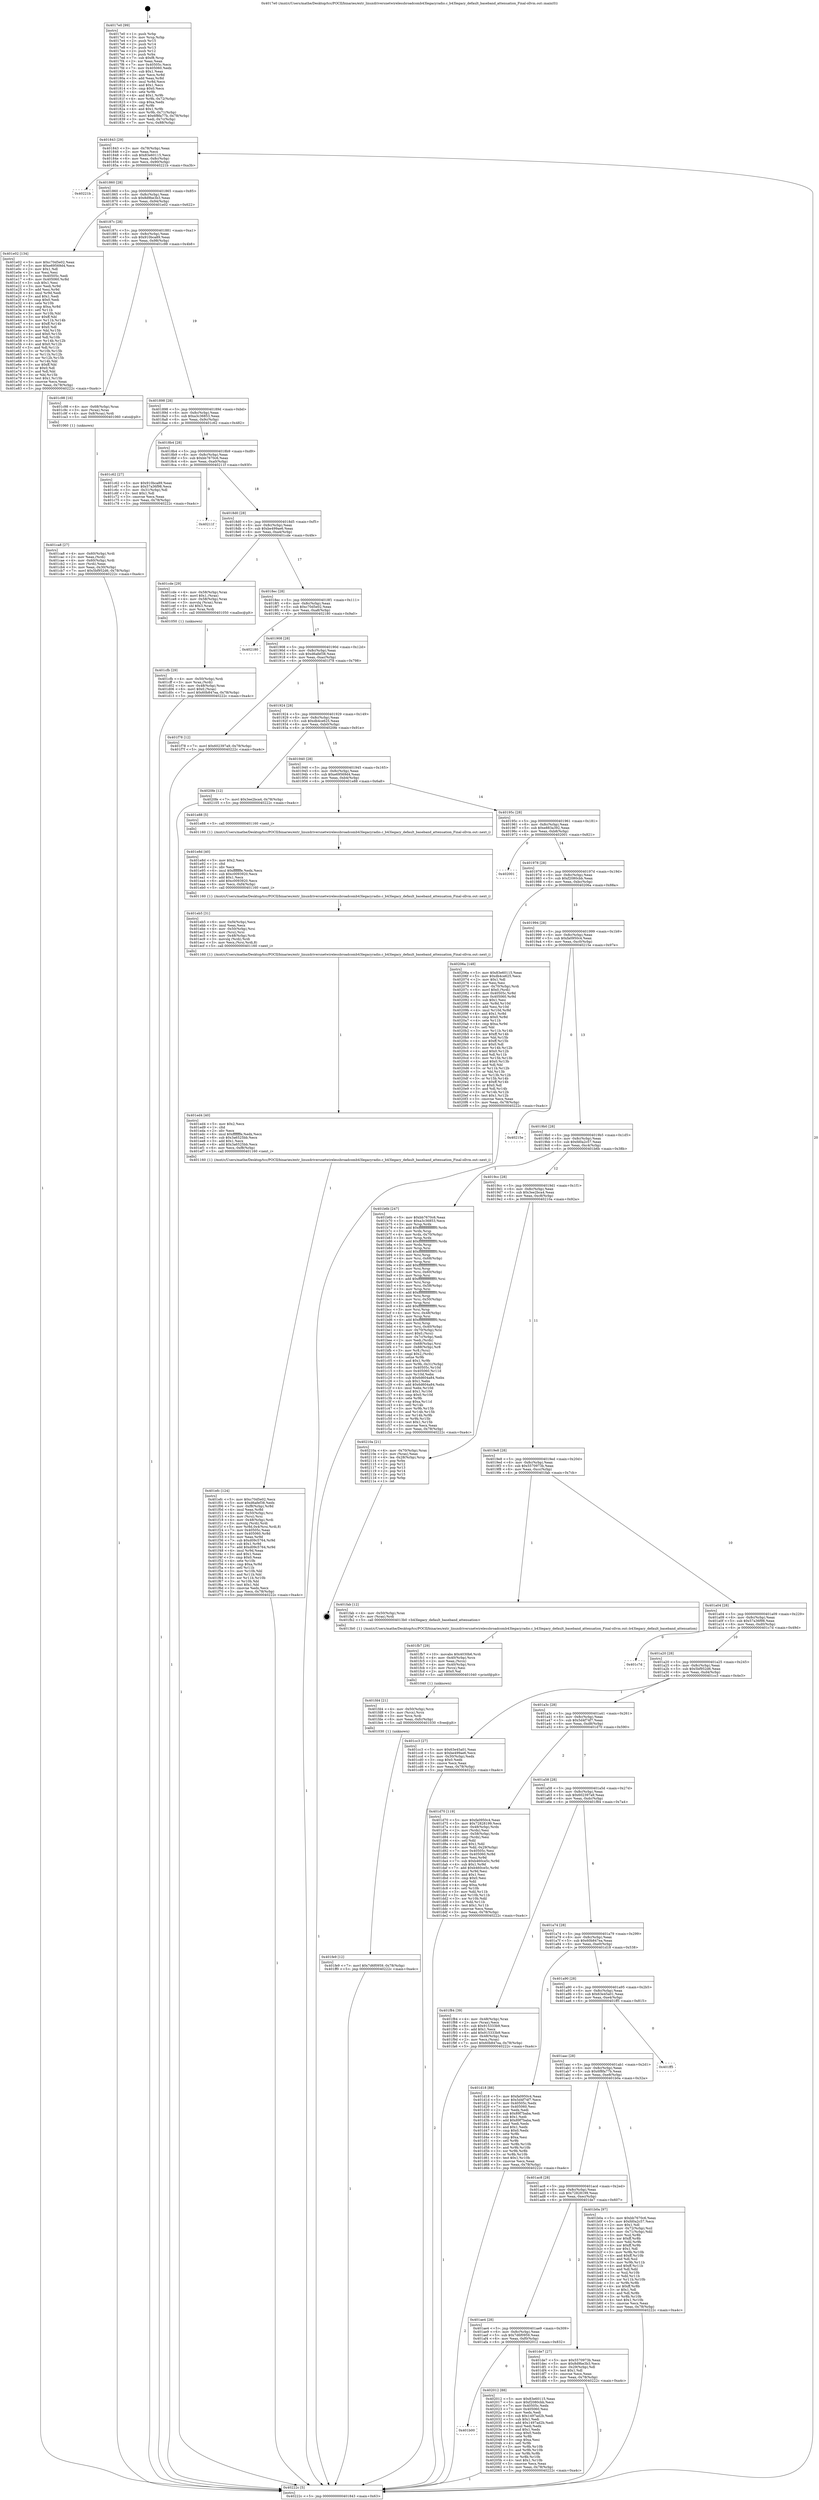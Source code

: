 digraph "0x4017e0" {
  label = "0x4017e0 (/mnt/c/Users/mathe/Desktop/tcc/POCII/binaries/extr_linuxdriversnetwirelessbroadcomb43legacyradio.c_b43legacy_default_baseband_attenuation_Final-ollvm.out::main(0))"
  labelloc = "t"
  node[shape=record]

  Entry [label="",width=0.3,height=0.3,shape=circle,fillcolor=black,style=filled]
  "0x401843" [label="{
     0x401843 [29]\l
     | [instrs]\l
     &nbsp;&nbsp;0x401843 \<+3\>: mov -0x78(%rbp),%eax\l
     &nbsp;&nbsp;0x401846 \<+2\>: mov %eax,%ecx\l
     &nbsp;&nbsp;0x401848 \<+6\>: sub $0x83e60115,%ecx\l
     &nbsp;&nbsp;0x40184e \<+6\>: mov %eax,-0x8c(%rbp)\l
     &nbsp;&nbsp;0x401854 \<+6\>: mov %ecx,-0x90(%rbp)\l
     &nbsp;&nbsp;0x40185a \<+6\>: je 000000000040221b \<main+0xa3b\>\l
  }"]
  "0x40221b" [label="{
     0x40221b\l
  }", style=dashed]
  "0x401860" [label="{
     0x401860 [28]\l
     | [instrs]\l
     &nbsp;&nbsp;0x401860 \<+5\>: jmp 0000000000401865 \<main+0x85\>\l
     &nbsp;&nbsp;0x401865 \<+6\>: mov -0x8c(%rbp),%eax\l
     &nbsp;&nbsp;0x40186b \<+5\>: sub $0x8d9be3b3,%eax\l
     &nbsp;&nbsp;0x401870 \<+6\>: mov %eax,-0x94(%rbp)\l
     &nbsp;&nbsp;0x401876 \<+6\>: je 0000000000401e02 \<main+0x622\>\l
  }"]
  Exit [label="",width=0.3,height=0.3,shape=circle,fillcolor=black,style=filled,peripheries=2]
  "0x401e02" [label="{
     0x401e02 [134]\l
     | [instrs]\l
     &nbsp;&nbsp;0x401e02 \<+5\>: mov $0xc70d5e02,%eax\l
     &nbsp;&nbsp;0x401e07 \<+5\>: mov $0xe69569d4,%ecx\l
     &nbsp;&nbsp;0x401e0c \<+2\>: mov $0x1,%dl\l
     &nbsp;&nbsp;0x401e0e \<+2\>: xor %esi,%esi\l
     &nbsp;&nbsp;0x401e10 \<+7\>: mov 0x40505c,%edi\l
     &nbsp;&nbsp;0x401e17 \<+8\>: mov 0x405060,%r8d\l
     &nbsp;&nbsp;0x401e1f \<+3\>: sub $0x1,%esi\l
     &nbsp;&nbsp;0x401e22 \<+3\>: mov %edi,%r9d\l
     &nbsp;&nbsp;0x401e25 \<+3\>: add %esi,%r9d\l
     &nbsp;&nbsp;0x401e28 \<+4\>: imul %r9d,%edi\l
     &nbsp;&nbsp;0x401e2c \<+3\>: and $0x1,%edi\l
     &nbsp;&nbsp;0x401e2f \<+3\>: cmp $0x0,%edi\l
     &nbsp;&nbsp;0x401e32 \<+4\>: sete %r10b\l
     &nbsp;&nbsp;0x401e36 \<+4\>: cmp $0xa,%r8d\l
     &nbsp;&nbsp;0x401e3a \<+4\>: setl %r11b\l
     &nbsp;&nbsp;0x401e3e \<+3\>: mov %r10b,%bl\l
     &nbsp;&nbsp;0x401e41 \<+3\>: xor $0xff,%bl\l
     &nbsp;&nbsp;0x401e44 \<+3\>: mov %r11b,%r14b\l
     &nbsp;&nbsp;0x401e47 \<+4\>: xor $0xff,%r14b\l
     &nbsp;&nbsp;0x401e4b \<+3\>: xor $0x0,%dl\l
     &nbsp;&nbsp;0x401e4e \<+3\>: mov %bl,%r15b\l
     &nbsp;&nbsp;0x401e51 \<+4\>: and $0x0,%r15b\l
     &nbsp;&nbsp;0x401e55 \<+3\>: and %dl,%r10b\l
     &nbsp;&nbsp;0x401e58 \<+3\>: mov %r14b,%r12b\l
     &nbsp;&nbsp;0x401e5b \<+4\>: and $0x0,%r12b\l
     &nbsp;&nbsp;0x401e5f \<+3\>: and %dl,%r11b\l
     &nbsp;&nbsp;0x401e62 \<+3\>: or %r10b,%r15b\l
     &nbsp;&nbsp;0x401e65 \<+3\>: or %r11b,%r12b\l
     &nbsp;&nbsp;0x401e68 \<+3\>: xor %r12b,%r15b\l
     &nbsp;&nbsp;0x401e6b \<+3\>: or %r14b,%bl\l
     &nbsp;&nbsp;0x401e6e \<+3\>: xor $0xff,%bl\l
     &nbsp;&nbsp;0x401e71 \<+3\>: or $0x0,%dl\l
     &nbsp;&nbsp;0x401e74 \<+2\>: and %dl,%bl\l
     &nbsp;&nbsp;0x401e76 \<+3\>: or %bl,%r15b\l
     &nbsp;&nbsp;0x401e79 \<+4\>: test $0x1,%r15b\l
     &nbsp;&nbsp;0x401e7d \<+3\>: cmovne %ecx,%eax\l
     &nbsp;&nbsp;0x401e80 \<+3\>: mov %eax,-0x78(%rbp)\l
     &nbsp;&nbsp;0x401e83 \<+5\>: jmp 000000000040222c \<main+0xa4c\>\l
  }"]
  "0x40187c" [label="{
     0x40187c [28]\l
     | [instrs]\l
     &nbsp;&nbsp;0x40187c \<+5\>: jmp 0000000000401881 \<main+0xa1\>\l
     &nbsp;&nbsp;0x401881 \<+6\>: mov -0x8c(%rbp),%eax\l
     &nbsp;&nbsp;0x401887 \<+5\>: sub $0x910bca89,%eax\l
     &nbsp;&nbsp;0x40188c \<+6\>: mov %eax,-0x98(%rbp)\l
     &nbsp;&nbsp;0x401892 \<+6\>: je 0000000000401c98 \<main+0x4b8\>\l
  }"]
  "0x401b00" [label="{
     0x401b00\l
  }", style=dashed]
  "0x401c98" [label="{
     0x401c98 [16]\l
     | [instrs]\l
     &nbsp;&nbsp;0x401c98 \<+4\>: mov -0x68(%rbp),%rax\l
     &nbsp;&nbsp;0x401c9c \<+3\>: mov (%rax),%rax\l
     &nbsp;&nbsp;0x401c9f \<+4\>: mov 0x8(%rax),%rdi\l
     &nbsp;&nbsp;0x401ca3 \<+5\>: call 0000000000401060 \<atoi@plt\>\l
     | [calls]\l
     &nbsp;&nbsp;0x401060 \{1\} (unknown)\l
  }"]
  "0x401898" [label="{
     0x401898 [28]\l
     | [instrs]\l
     &nbsp;&nbsp;0x401898 \<+5\>: jmp 000000000040189d \<main+0xbd\>\l
     &nbsp;&nbsp;0x40189d \<+6\>: mov -0x8c(%rbp),%eax\l
     &nbsp;&nbsp;0x4018a3 \<+5\>: sub $0xa3c36853,%eax\l
     &nbsp;&nbsp;0x4018a8 \<+6\>: mov %eax,-0x9c(%rbp)\l
     &nbsp;&nbsp;0x4018ae \<+6\>: je 0000000000401c62 \<main+0x482\>\l
  }"]
  "0x402012" [label="{
     0x402012 [88]\l
     | [instrs]\l
     &nbsp;&nbsp;0x402012 \<+5\>: mov $0x83e60115,%eax\l
     &nbsp;&nbsp;0x402017 \<+5\>: mov $0xf2080cbb,%ecx\l
     &nbsp;&nbsp;0x40201c \<+7\>: mov 0x40505c,%edx\l
     &nbsp;&nbsp;0x402023 \<+7\>: mov 0x405060,%esi\l
     &nbsp;&nbsp;0x40202a \<+2\>: mov %edx,%edi\l
     &nbsp;&nbsp;0x40202c \<+6\>: sub $0x1497ad2b,%edi\l
     &nbsp;&nbsp;0x402032 \<+3\>: sub $0x1,%edi\l
     &nbsp;&nbsp;0x402035 \<+6\>: add $0x1497ad2b,%edi\l
     &nbsp;&nbsp;0x40203b \<+3\>: imul %edi,%edx\l
     &nbsp;&nbsp;0x40203e \<+3\>: and $0x1,%edx\l
     &nbsp;&nbsp;0x402041 \<+3\>: cmp $0x0,%edx\l
     &nbsp;&nbsp;0x402044 \<+4\>: sete %r8b\l
     &nbsp;&nbsp;0x402048 \<+3\>: cmp $0xa,%esi\l
     &nbsp;&nbsp;0x40204b \<+4\>: setl %r9b\l
     &nbsp;&nbsp;0x40204f \<+3\>: mov %r8b,%r10b\l
     &nbsp;&nbsp;0x402052 \<+3\>: and %r9b,%r10b\l
     &nbsp;&nbsp;0x402055 \<+3\>: xor %r9b,%r8b\l
     &nbsp;&nbsp;0x402058 \<+3\>: or %r8b,%r10b\l
     &nbsp;&nbsp;0x40205b \<+4\>: test $0x1,%r10b\l
     &nbsp;&nbsp;0x40205f \<+3\>: cmovne %ecx,%eax\l
     &nbsp;&nbsp;0x402062 \<+3\>: mov %eax,-0x78(%rbp)\l
     &nbsp;&nbsp;0x402065 \<+5\>: jmp 000000000040222c \<main+0xa4c\>\l
  }"]
  "0x401c62" [label="{
     0x401c62 [27]\l
     | [instrs]\l
     &nbsp;&nbsp;0x401c62 \<+5\>: mov $0x910bca89,%eax\l
     &nbsp;&nbsp;0x401c67 \<+5\>: mov $0x57a36f98,%ecx\l
     &nbsp;&nbsp;0x401c6c \<+3\>: mov -0x31(%rbp),%dl\l
     &nbsp;&nbsp;0x401c6f \<+3\>: test $0x1,%dl\l
     &nbsp;&nbsp;0x401c72 \<+3\>: cmovne %ecx,%eax\l
     &nbsp;&nbsp;0x401c75 \<+3\>: mov %eax,-0x78(%rbp)\l
     &nbsp;&nbsp;0x401c78 \<+5\>: jmp 000000000040222c \<main+0xa4c\>\l
  }"]
  "0x4018b4" [label="{
     0x4018b4 [28]\l
     | [instrs]\l
     &nbsp;&nbsp;0x4018b4 \<+5\>: jmp 00000000004018b9 \<main+0xd9\>\l
     &nbsp;&nbsp;0x4018b9 \<+6\>: mov -0x8c(%rbp),%eax\l
     &nbsp;&nbsp;0x4018bf \<+5\>: sub $0xbb7670c6,%eax\l
     &nbsp;&nbsp;0x4018c4 \<+6\>: mov %eax,-0xa0(%rbp)\l
     &nbsp;&nbsp;0x4018ca \<+6\>: je 000000000040211f \<main+0x93f\>\l
  }"]
  "0x401fe9" [label="{
     0x401fe9 [12]\l
     | [instrs]\l
     &nbsp;&nbsp;0x401fe9 \<+7\>: movl $0x7d6f0959,-0x78(%rbp)\l
     &nbsp;&nbsp;0x401ff0 \<+5\>: jmp 000000000040222c \<main+0xa4c\>\l
  }"]
  "0x40211f" [label="{
     0x40211f\l
  }", style=dashed]
  "0x4018d0" [label="{
     0x4018d0 [28]\l
     | [instrs]\l
     &nbsp;&nbsp;0x4018d0 \<+5\>: jmp 00000000004018d5 \<main+0xf5\>\l
     &nbsp;&nbsp;0x4018d5 \<+6\>: mov -0x8c(%rbp),%eax\l
     &nbsp;&nbsp;0x4018db \<+5\>: sub $0xbe499ae6,%eax\l
     &nbsp;&nbsp;0x4018e0 \<+6\>: mov %eax,-0xa4(%rbp)\l
     &nbsp;&nbsp;0x4018e6 \<+6\>: je 0000000000401cde \<main+0x4fe\>\l
  }"]
  "0x401fd4" [label="{
     0x401fd4 [21]\l
     | [instrs]\l
     &nbsp;&nbsp;0x401fd4 \<+4\>: mov -0x50(%rbp),%rcx\l
     &nbsp;&nbsp;0x401fd8 \<+3\>: mov (%rcx),%rcx\l
     &nbsp;&nbsp;0x401fdb \<+3\>: mov %rcx,%rdi\l
     &nbsp;&nbsp;0x401fde \<+6\>: mov %eax,-0xfc(%rbp)\l
     &nbsp;&nbsp;0x401fe4 \<+5\>: call 0000000000401030 \<free@plt\>\l
     | [calls]\l
     &nbsp;&nbsp;0x401030 \{1\} (unknown)\l
  }"]
  "0x401cde" [label="{
     0x401cde [29]\l
     | [instrs]\l
     &nbsp;&nbsp;0x401cde \<+4\>: mov -0x58(%rbp),%rax\l
     &nbsp;&nbsp;0x401ce2 \<+6\>: movl $0x1,(%rax)\l
     &nbsp;&nbsp;0x401ce8 \<+4\>: mov -0x58(%rbp),%rax\l
     &nbsp;&nbsp;0x401cec \<+3\>: movslq (%rax),%rax\l
     &nbsp;&nbsp;0x401cef \<+4\>: shl $0x3,%rax\l
     &nbsp;&nbsp;0x401cf3 \<+3\>: mov %rax,%rdi\l
     &nbsp;&nbsp;0x401cf6 \<+5\>: call 0000000000401050 \<malloc@plt\>\l
     | [calls]\l
     &nbsp;&nbsp;0x401050 \{1\} (unknown)\l
  }"]
  "0x4018ec" [label="{
     0x4018ec [28]\l
     | [instrs]\l
     &nbsp;&nbsp;0x4018ec \<+5\>: jmp 00000000004018f1 \<main+0x111\>\l
     &nbsp;&nbsp;0x4018f1 \<+6\>: mov -0x8c(%rbp),%eax\l
     &nbsp;&nbsp;0x4018f7 \<+5\>: sub $0xc70d5e02,%eax\l
     &nbsp;&nbsp;0x4018fc \<+6\>: mov %eax,-0xa8(%rbp)\l
     &nbsp;&nbsp;0x401902 \<+6\>: je 0000000000402180 \<main+0x9a0\>\l
  }"]
  "0x401fb7" [label="{
     0x401fb7 [29]\l
     | [instrs]\l
     &nbsp;&nbsp;0x401fb7 \<+10\>: movabs $0x4030b6,%rdi\l
     &nbsp;&nbsp;0x401fc1 \<+4\>: mov -0x40(%rbp),%rcx\l
     &nbsp;&nbsp;0x401fc5 \<+2\>: mov %eax,(%rcx)\l
     &nbsp;&nbsp;0x401fc7 \<+4\>: mov -0x40(%rbp),%rcx\l
     &nbsp;&nbsp;0x401fcb \<+2\>: mov (%rcx),%esi\l
     &nbsp;&nbsp;0x401fcd \<+2\>: mov $0x0,%al\l
     &nbsp;&nbsp;0x401fcf \<+5\>: call 0000000000401040 \<printf@plt\>\l
     | [calls]\l
     &nbsp;&nbsp;0x401040 \{1\} (unknown)\l
  }"]
  "0x402180" [label="{
     0x402180\l
  }", style=dashed]
  "0x401908" [label="{
     0x401908 [28]\l
     | [instrs]\l
     &nbsp;&nbsp;0x401908 \<+5\>: jmp 000000000040190d \<main+0x12d\>\l
     &nbsp;&nbsp;0x40190d \<+6\>: mov -0x8c(%rbp),%eax\l
     &nbsp;&nbsp;0x401913 \<+5\>: sub $0xd6afef38,%eax\l
     &nbsp;&nbsp;0x401918 \<+6\>: mov %eax,-0xac(%rbp)\l
     &nbsp;&nbsp;0x40191e \<+6\>: je 0000000000401f78 \<main+0x798\>\l
  }"]
  "0x401efc" [label="{
     0x401efc [124]\l
     | [instrs]\l
     &nbsp;&nbsp;0x401efc \<+5\>: mov $0xc70d5e02,%ecx\l
     &nbsp;&nbsp;0x401f01 \<+5\>: mov $0xd6afef38,%edx\l
     &nbsp;&nbsp;0x401f06 \<+7\>: mov -0xf8(%rbp),%r8d\l
     &nbsp;&nbsp;0x401f0d \<+4\>: imul %eax,%r8d\l
     &nbsp;&nbsp;0x401f11 \<+4\>: mov -0x50(%rbp),%rsi\l
     &nbsp;&nbsp;0x401f15 \<+3\>: mov (%rsi),%rsi\l
     &nbsp;&nbsp;0x401f18 \<+4\>: mov -0x48(%rbp),%rdi\l
     &nbsp;&nbsp;0x401f1c \<+3\>: movslq (%rdi),%rdi\l
     &nbsp;&nbsp;0x401f1f \<+5\>: mov %r8d,0x4(%rsi,%rdi,8)\l
     &nbsp;&nbsp;0x401f24 \<+7\>: mov 0x40505c,%eax\l
     &nbsp;&nbsp;0x401f2b \<+8\>: mov 0x405060,%r8d\l
     &nbsp;&nbsp;0x401f33 \<+3\>: mov %eax,%r9d\l
     &nbsp;&nbsp;0x401f36 \<+7\>: sub $0xd09c5764,%r9d\l
     &nbsp;&nbsp;0x401f3d \<+4\>: sub $0x1,%r9d\l
     &nbsp;&nbsp;0x401f41 \<+7\>: add $0xd09c5764,%r9d\l
     &nbsp;&nbsp;0x401f48 \<+4\>: imul %r9d,%eax\l
     &nbsp;&nbsp;0x401f4c \<+3\>: and $0x1,%eax\l
     &nbsp;&nbsp;0x401f4f \<+3\>: cmp $0x0,%eax\l
     &nbsp;&nbsp;0x401f52 \<+4\>: sete %r10b\l
     &nbsp;&nbsp;0x401f56 \<+4\>: cmp $0xa,%r8d\l
     &nbsp;&nbsp;0x401f5a \<+4\>: setl %r11b\l
     &nbsp;&nbsp;0x401f5e \<+3\>: mov %r10b,%bl\l
     &nbsp;&nbsp;0x401f61 \<+3\>: and %r11b,%bl\l
     &nbsp;&nbsp;0x401f64 \<+3\>: xor %r11b,%r10b\l
     &nbsp;&nbsp;0x401f67 \<+3\>: or %r10b,%bl\l
     &nbsp;&nbsp;0x401f6a \<+3\>: test $0x1,%bl\l
     &nbsp;&nbsp;0x401f6d \<+3\>: cmovne %edx,%ecx\l
     &nbsp;&nbsp;0x401f70 \<+3\>: mov %ecx,-0x78(%rbp)\l
     &nbsp;&nbsp;0x401f73 \<+5\>: jmp 000000000040222c \<main+0xa4c\>\l
  }"]
  "0x401f78" [label="{
     0x401f78 [12]\l
     | [instrs]\l
     &nbsp;&nbsp;0x401f78 \<+7\>: movl $0x602397a9,-0x78(%rbp)\l
     &nbsp;&nbsp;0x401f7f \<+5\>: jmp 000000000040222c \<main+0xa4c\>\l
  }"]
  "0x401924" [label="{
     0x401924 [28]\l
     | [instrs]\l
     &nbsp;&nbsp;0x401924 \<+5\>: jmp 0000000000401929 \<main+0x149\>\l
     &nbsp;&nbsp;0x401929 \<+6\>: mov -0x8c(%rbp),%eax\l
     &nbsp;&nbsp;0x40192f \<+5\>: sub $0xdb4ce625,%eax\l
     &nbsp;&nbsp;0x401934 \<+6\>: mov %eax,-0xb0(%rbp)\l
     &nbsp;&nbsp;0x40193a \<+6\>: je 00000000004020fe \<main+0x91e\>\l
  }"]
  "0x401ed4" [label="{
     0x401ed4 [40]\l
     | [instrs]\l
     &nbsp;&nbsp;0x401ed4 \<+5\>: mov $0x2,%ecx\l
     &nbsp;&nbsp;0x401ed9 \<+1\>: cltd\l
     &nbsp;&nbsp;0x401eda \<+2\>: idiv %ecx\l
     &nbsp;&nbsp;0x401edc \<+6\>: imul $0xfffffffe,%edx,%ecx\l
     &nbsp;&nbsp;0x401ee2 \<+6\>: sub $0x3a6525bb,%ecx\l
     &nbsp;&nbsp;0x401ee8 \<+3\>: add $0x1,%ecx\l
     &nbsp;&nbsp;0x401eeb \<+6\>: add $0x3a6525bb,%ecx\l
     &nbsp;&nbsp;0x401ef1 \<+6\>: mov %ecx,-0xf8(%rbp)\l
     &nbsp;&nbsp;0x401ef7 \<+5\>: call 0000000000401160 \<next_i\>\l
     | [calls]\l
     &nbsp;&nbsp;0x401160 \{1\} (/mnt/c/Users/mathe/Desktop/tcc/POCII/binaries/extr_linuxdriversnetwirelessbroadcomb43legacyradio.c_b43legacy_default_baseband_attenuation_Final-ollvm.out::next_i)\l
  }"]
  "0x4020fe" [label="{
     0x4020fe [12]\l
     | [instrs]\l
     &nbsp;&nbsp;0x4020fe \<+7\>: movl $0x3ee2bca4,-0x78(%rbp)\l
     &nbsp;&nbsp;0x402105 \<+5\>: jmp 000000000040222c \<main+0xa4c\>\l
  }"]
  "0x401940" [label="{
     0x401940 [28]\l
     | [instrs]\l
     &nbsp;&nbsp;0x401940 \<+5\>: jmp 0000000000401945 \<main+0x165\>\l
     &nbsp;&nbsp;0x401945 \<+6\>: mov -0x8c(%rbp),%eax\l
     &nbsp;&nbsp;0x40194b \<+5\>: sub $0xe69569d4,%eax\l
     &nbsp;&nbsp;0x401950 \<+6\>: mov %eax,-0xb4(%rbp)\l
     &nbsp;&nbsp;0x401956 \<+6\>: je 0000000000401e88 \<main+0x6a8\>\l
  }"]
  "0x401eb5" [label="{
     0x401eb5 [31]\l
     | [instrs]\l
     &nbsp;&nbsp;0x401eb5 \<+6\>: mov -0xf4(%rbp),%ecx\l
     &nbsp;&nbsp;0x401ebb \<+3\>: imul %eax,%ecx\l
     &nbsp;&nbsp;0x401ebe \<+4\>: mov -0x50(%rbp),%rsi\l
     &nbsp;&nbsp;0x401ec2 \<+3\>: mov (%rsi),%rsi\l
     &nbsp;&nbsp;0x401ec5 \<+4\>: mov -0x48(%rbp),%rdi\l
     &nbsp;&nbsp;0x401ec9 \<+3\>: movslq (%rdi),%rdi\l
     &nbsp;&nbsp;0x401ecc \<+3\>: mov %ecx,(%rsi,%rdi,8)\l
     &nbsp;&nbsp;0x401ecf \<+5\>: call 0000000000401160 \<next_i\>\l
     | [calls]\l
     &nbsp;&nbsp;0x401160 \{1\} (/mnt/c/Users/mathe/Desktop/tcc/POCII/binaries/extr_linuxdriversnetwirelessbroadcomb43legacyradio.c_b43legacy_default_baseband_attenuation_Final-ollvm.out::next_i)\l
  }"]
  "0x401e88" [label="{
     0x401e88 [5]\l
     | [instrs]\l
     &nbsp;&nbsp;0x401e88 \<+5\>: call 0000000000401160 \<next_i\>\l
     | [calls]\l
     &nbsp;&nbsp;0x401160 \{1\} (/mnt/c/Users/mathe/Desktop/tcc/POCII/binaries/extr_linuxdriversnetwirelessbroadcomb43legacyradio.c_b43legacy_default_baseband_attenuation_Final-ollvm.out::next_i)\l
  }"]
  "0x40195c" [label="{
     0x40195c [28]\l
     | [instrs]\l
     &nbsp;&nbsp;0x40195c \<+5\>: jmp 0000000000401961 \<main+0x181\>\l
     &nbsp;&nbsp;0x401961 \<+6\>: mov -0x8c(%rbp),%eax\l
     &nbsp;&nbsp;0x401967 \<+5\>: sub $0xe883a392,%eax\l
     &nbsp;&nbsp;0x40196c \<+6\>: mov %eax,-0xb8(%rbp)\l
     &nbsp;&nbsp;0x401972 \<+6\>: je 0000000000402001 \<main+0x821\>\l
  }"]
  "0x401e8d" [label="{
     0x401e8d [40]\l
     | [instrs]\l
     &nbsp;&nbsp;0x401e8d \<+5\>: mov $0x2,%ecx\l
     &nbsp;&nbsp;0x401e92 \<+1\>: cltd\l
     &nbsp;&nbsp;0x401e93 \<+2\>: idiv %ecx\l
     &nbsp;&nbsp;0x401e95 \<+6\>: imul $0xfffffffe,%edx,%ecx\l
     &nbsp;&nbsp;0x401e9b \<+6\>: sub $0xc0093920,%ecx\l
     &nbsp;&nbsp;0x401ea1 \<+3\>: add $0x1,%ecx\l
     &nbsp;&nbsp;0x401ea4 \<+6\>: add $0xc0093920,%ecx\l
     &nbsp;&nbsp;0x401eaa \<+6\>: mov %ecx,-0xf4(%rbp)\l
     &nbsp;&nbsp;0x401eb0 \<+5\>: call 0000000000401160 \<next_i\>\l
     | [calls]\l
     &nbsp;&nbsp;0x401160 \{1\} (/mnt/c/Users/mathe/Desktop/tcc/POCII/binaries/extr_linuxdriversnetwirelessbroadcomb43legacyradio.c_b43legacy_default_baseband_attenuation_Final-ollvm.out::next_i)\l
  }"]
  "0x402001" [label="{
     0x402001\l
  }", style=dashed]
  "0x401978" [label="{
     0x401978 [28]\l
     | [instrs]\l
     &nbsp;&nbsp;0x401978 \<+5\>: jmp 000000000040197d \<main+0x19d\>\l
     &nbsp;&nbsp;0x40197d \<+6\>: mov -0x8c(%rbp),%eax\l
     &nbsp;&nbsp;0x401983 \<+5\>: sub $0xf2080cbb,%eax\l
     &nbsp;&nbsp;0x401988 \<+6\>: mov %eax,-0xbc(%rbp)\l
     &nbsp;&nbsp;0x40198e \<+6\>: je 000000000040206a \<main+0x88a\>\l
  }"]
  "0x401ae4" [label="{
     0x401ae4 [28]\l
     | [instrs]\l
     &nbsp;&nbsp;0x401ae4 \<+5\>: jmp 0000000000401ae9 \<main+0x309\>\l
     &nbsp;&nbsp;0x401ae9 \<+6\>: mov -0x8c(%rbp),%eax\l
     &nbsp;&nbsp;0x401aef \<+5\>: sub $0x7d6f0959,%eax\l
     &nbsp;&nbsp;0x401af4 \<+6\>: mov %eax,-0xf0(%rbp)\l
     &nbsp;&nbsp;0x401afa \<+6\>: je 0000000000402012 \<main+0x832\>\l
  }"]
  "0x40206a" [label="{
     0x40206a [148]\l
     | [instrs]\l
     &nbsp;&nbsp;0x40206a \<+5\>: mov $0x83e60115,%eax\l
     &nbsp;&nbsp;0x40206f \<+5\>: mov $0xdb4ce625,%ecx\l
     &nbsp;&nbsp;0x402074 \<+2\>: mov $0x1,%dl\l
     &nbsp;&nbsp;0x402076 \<+2\>: xor %esi,%esi\l
     &nbsp;&nbsp;0x402078 \<+4\>: mov -0x70(%rbp),%rdi\l
     &nbsp;&nbsp;0x40207c \<+6\>: movl $0x0,(%rdi)\l
     &nbsp;&nbsp;0x402082 \<+8\>: mov 0x40505c,%r8d\l
     &nbsp;&nbsp;0x40208a \<+8\>: mov 0x405060,%r9d\l
     &nbsp;&nbsp;0x402092 \<+3\>: sub $0x1,%esi\l
     &nbsp;&nbsp;0x402095 \<+3\>: mov %r8d,%r10d\l
     &nbsp;&nbsp;0x402098 \<+3\>: add %esi,%r10d\l
     &nbsp;&nbsp;0x40209b \<+4\>: imul %r10d,%r8d\l
     &nbsp;&nbsp;0x40209f \<+4\>: and $0x1,%r8d\l
     &nbsp;&nbsp;0x4020a3 \<+4\>: cmp $0x0,%r8d\l
     &nbsp;&nbsp;0x4020a7 \<+4\>: sete %r11b\l
     &nbsp;&nbsp;0x4020ab \<+4\>: cmp $0xa,%r9d\l
     &nbsp;&nbsp;0x4020af \<+3\>: setl %bl\l
     &nbsp;&nbsp;0x4020b2 \<+3\>: mov %r11b,%r14b\l
     &nbsp;&nbsp;0x4020b5 \<+4\>: xor $0xff,%r14b\l
     &nbsp;&nbsp;0x4020b9 \<+3\>: mov %bl,%r15b\l
     &nbsp;&nbsp;0x4020bc \<+4\>: xor $0xff,%r15b\l
     &nbsp;&nbsp;0x4020c0 \<+3\>: xor $0x0,%dl\l
     &nbsp;&nbsp;0x4020c3 \<+3\>: mov %r14b,%r12b\l
     &nbsp;&nbsp;0x4020c6 \<+4\>: and $0x0,%r12b\l
     &nbsp;&nbsp;0x4020ca \<+3\>: and %dl,%r11b\l
     &nbsp;&nbsp;0x4020cd \<+3\>: mov %r15b,%r13b\l
     &nbsp;&nbsp;0x4020d0 \<+4\>: and $0x0,%r13b\l
     &nbsp;&nbsp;0x4020d4 \<+2\>: and %dl,%bl\l
     &nbsp;&nbsp;0x4020d6 \<+3\>: or %r11b,%r12b\l
     &nbsp;&nbsp;0x4020d9 \<+3\>: or %bl,%r13b\l
     &nbsp;&nbsp;0x4020dc \<+3\>: xor %r13b,%r12b\l
     &nbsp;&nbsp;0x4020df \<+3\>: or %r15b,%r14b\l
     &nbsp;&nbsp;0x4020e2 \<+4\>: xor $0xff,%r14b\l
     &nbsp;&nbsp;0x4020e6 \<+3\>: or $0x0,%dl\l
     &nbsp;&nbsp;0x4020e9 \<+3\>: and %dl,%r14b\l
     &nbsp;&nbsp;0x4020ec \<+3\>: or %r14b,%r12b\l
     &nbsp;&nbsp;0x4020ef \<+4\>: test $0x1,%r12b\l
     &nbsp;&nbsp;0x4020f3 \<+3\>: cmovne %ecx,%eax\l
     &nbsp;&nbsp;0x4020f6 \<+3\>: mov %eax,-0x78(%rbp)\l
     &nbsp;&nbsp;0x4020f9 \<+5\>: jmp 000000000040222c \<main+0xa4c\>\l
  }"]
  "0x401994" [label="{
     0x401994 [28]\l
     | [instrs]\l
     &nbsp;&nbsp;0x401994 \<+5\>: jmp 0000000000401999 \<main+0x1b9\>\l
     &nbsp;&nbsp;0x401999 \<+6\>: mov -0x8c(%rbp),%eax\l
     &nbsp;&nbsp;0x40199f \<+5\>: sub $0xfa0950c4,%eax\l
     &nbsp;&nbsp;0x4019a4 \<+6\>: mov %eax,-0xc0(%rbp)\l
     &nbsp;&nbsp;0x4019aa \<+6\>: je 000000000040215e \<main+0x97e\>\l
  }"]
  "0x401de7" [label="{
     0x401de7 [27]\l
     | [instrs]\l
     &nbsp;&nbsp;0x401de7 \<+5\>: mov $0x5570973b,%eax\l
     &nbsp;&nbsp;0x401dec \<+5\>: mov $0x8d9be3b3,%ecx\l
     &nbsp;&nbsp;0x401df1 \<+3\>: mov -0x29(%rbp),%dl\l
     &nbsp;&nbsp;0x401df4 \<+3\>: test $0x1,%dl\l
     &nbsp;&nbsp;0x401df7 \<+3\>: cmovne %ecx,%eax\l
     &nbsp;&nbsp;0x401dfa \<+3\>: mov %eax,-0x78(%rbp)\l
     &nbsp;&nbsp;0x401dfd \<+5\>: jmp 000000000040222c \<main+0xa4c\>\l
  }"]
  "0x40215e" [label="{
     0x40215e\l
  }", style=dashed]
  "0x4019b0" [label="{
     0x4019b0 [28]\l
     | [instrs]\l
     &nbsp;&nbsp;0x4019b0 \<+5\>: jmp 00000000004019b5 \<main+0x1d5\>\l
     &nbsp;&nbsp;0x4019b5 \<+6\>: mov -0x8c(%rbp),%eax\l
     &nbsp;&nbsp;0x4019bb \<+5\>: sub $0xfd0a2c57,%eax\l
     &nbsp;&nbsp;0x4019c0 \<+6\>: mov %eax,-0xc4(%rbp)\l
     &nbsp;&nbsp;0x4019c6 \<+6\>: je 0000000000401b6b \<main+0x38b\>\l
  }"]
  "0x401cfb" [label="{
     0x401cfb [29]\l
     | [instrs]\l
     &nbsp;&nbsp;0x401cfb \<+4\>: mov -0x50(%rbp),%rdi\l
     &nbsp;&nbsp;0x401cff \<+3\>: mov %rax,(%rdi)\l
     &nbsp;&nbsp;0x401d02 \<+4\>: mov -0x48(%rbp),%rax\l
     &nbsp;&nbsp;0x401d06 \<+6\>: movl $0x0,(%rax)\l
     &nbsp;&nbsp;0x401d0c \<+7\>: movl $0x60b847ea,-0x78(%rbp)\l
     &nbsp;&nbsp;0x401d13 \<+5\>: jmp 000000000040222c \<main+0xa4c\>\l
  }"]
  "0x401b6b" [label="{
     0x401b6b [247]\l
     | [instrs]\l
     &nbsp;&nbsp;0x401b6b \<+5\>: mov $0xbb7670c6,%eax\l
     &nbsp;&nbsp;0x401b70 \<+5\>: mov $0xa3c36853,%ecx\l
     &nbsp;&nbsp;0x401b75 \<+3\>: mov %rsp,%rdx\l
     &nbsp;&nbsp;0x401b78 \<+4\>: add $0xfffffffffffffff0,%rdx\l
     &nbsp;&nbsp;0x401b7c \<+3\>: mov %rdx,%rsp\l
     &nbsp;&nbsp;0x401b7f \<+4\>: mov %rdx,-0x70(%rbp)\l
     &nbsp;&nbsp;0x401b83 \<+3\>: mov %rsp,%rdx\l
     &nbsp;&nbsp;0x401b86 \<+4\>: add $0xfffffffffffffff0,%rdx\l
     &nbsp;&nbsp;0x401b8a \<+3\>: mov %rdx,%rsp\l
     &nbsp;&nbsp;0x401b8d \<+3\>: mov %rsp,%rsi\l
     &nbsp;&nbsp;0x401b90 \<+4\>: add $0xfffffffffffffff0,%rsi\l
     &nbsp;&nbsp;0x401b94 \<+3\>: mov %rsi,%rsp\l
     &nbsp;&nbsp;0x401b97 \<+4\>: mov %rsi,-0x68(%rbp)\l
     &nbsp;&nbsp;0x401b9b \<+3\>: mov %rsp,%rsi\l
     &nbsp;&nbsp;0x401b9e \<+4\>: add $0xfffffffffffffff0,%rsi\l
     &nbsp;&nbsp;0x401ba2 \<+3\>: mov %rsi,%rsp\l
     &nbsp;&nbsp;0x401ba5 \<+4\>: mov %rsi,-0x60(%rbp)\l
     &nbsp;&nbsp;0x401ba9 \<+3\>: mov %rsp,%rsi\l
     &nbsp;&nbsp;0x401bac \<+4\>: add $0xfffffffffffffff0,%rsi\l
     &nbsp;&nbsp;0x401bb0 \<+3\>: mov %rsi,%rsp\l
     &nbsp;&nbsp;0x401bb3 \<+4\>: mov %rsi,-0x58(%rbp)\l
     &nbsp;&nbsp;0x401bb7 \<+3\>: mov %rsp,%rsi\l
     &nbsp;&nbsp;0x401bba \<+4\>: add $0xfffffffffffffff0,%rsi\l
     &nbsp;&nbsp;0x401bbe \<+3\>: mov %rsi,%rsp\l
     &nbsp;&nbsp;0x401bc1 \<+4\>: mov %rsi,-0x50(%rbp)\l
     &nbsp;&nbsp;0x401bc5 \<+3\>: mov %rsp,%rsi\l
     &nbsp;&nbsp;0x401bc8 \<+4\>: add $0xfffffffffffffff0,%rsi\l
     &nbsp;&nbsp;0x401bcc \<+3\>: mov %rsi,%rsp\l
     &nbsp;&nbsp;0x401bcf \<+4\>: mov %rsi,-0x48(%rbp)\l
     &nbsp;&nbsp;0x401bd3 \<+3\>: mov %rsp,%rsi\l
     &nbsp;&nbsp;0x401bd6 \<+4\>: add $0xfffffffffffffff0,%rsi\l
     &nbsp;&nbsp;0x401bda \<+3\>: mov %rsi,%rsp\l
     &nbsp;&nbsp;0x401bdd \<+4\>: mov %rsi,-0x40(%rbp)\l
     &nbsp;&nbsp;0x401be1 \<+4\>: mov -0x70(%rbp),%rsi\l
     &nbsp;&nbsp;0x401be5 \<+6\>: movl $0x0,(%rsi)\l
     &nbsp;&nbsp;0x401beb \<+3\>: mov -0x7c(%rbp),%edi\l
     &nbsp;&nbsp;0x401bee \<+2\>: mov %edi,(%rdx)\l
     &nbsp;&nbsp;0x401bf0 \<+4\>: mov -0x68(%rbp),%rsi\l
     &nbsp;&nbsp;0x401bf4 \<+7\>: mov -0x88(%rbp),%r8\l
     &nbsp;&nbsp;0x401bfb \<+3\>: mov %r8,(%rsi)\l
     &nbsp;&nbsp;0x401bfe \<+3\>: cmpl $0x2,(%rdx)\l
     &nbsp;&nbsp;0x401c01 \<+4\>: setne %r9b\l
     &nbsp;&nbsp;0x401c05 \<+4\>: and $0x1,%r9b\l
     &nbsp;&nbsp;0x401c09 \<+4\>: mov %r9b,-0x31(%rbp)\l
     &nbsp;&nbsp;0x401c0d \<+8\>: mov 0x40505c,%r10d\l
     &nbsp;&nbsp;0x401c15 \<+8\>: mov 0x405060,%r11d\l
     &nbsp;&nbsp;0x401c1d \<+3\>: mov %r10d,%ebx\l
     &nbsp;&nbsp;0x401c20 \<+6\>: sub $0x6d604a84,%ebx\l
     &nbsp;&nbsp;0x401c26 \<+3\>: sub $0x1,%ebx\l
     &nbsp;&nbsp;0x401c29 \<+6\>: add $0x6d604a84,%ebx\l
     &nbsp;&nbsp;0x401c2f \<+4\>: imul %ebx,%r10d\l
     &nbsp;&nbsp;0x401c33 \<+4\>: and $0x1,%r10d\l
     &nbsp;&nbsp;0x401c37 \<+4\>: cmp $0x0,%r10d\l
     &nbsp;&nbsp;0x401c3b \<+4\>: sete %r9b\l
     &nbsp;&nbsp;0x401c3f \<+4\>: cmp $0xa,%r11d\l
     &nbsp;&nbsp;0x401c43 \<+4\>: setl %r14b\l
     &nbsp;&nbsp;0x401c47 \<+3\>: mov %r9b,%r15b\l
     &nbsp;&nbsp;0x401c4a \<+3\>: and %r14b,%r15b\l
     &nbsp;&nbsp;0x401c4d \<+3\>: xor %r14b,%r9b\l
     &nbsp;&nbsp;0x401c50 \<+3\>: or %r9b,%r15b\l
     &nbsp;&nbsp;0x401c53 \<+4\>: test $0x1,%r15b\l
     &nbsp;&nbsp;0x401c57 \<+3\>: cmovne %ecx,%eax\l
     &nbsp;&nbsp;0x401c5a \<+3\>: mov %eax,-0x78(%rbp)\l
     &nbsp;&nbsp;0x401c5d \<+5\>: jmp 000000000040222c \<main+0xa4c\>\l
  }"]
  "0x4019cc" [label="{
     0x4019cc [28]\l
     | [instrs]\l
     &nbsp;&nbsp;0x4019cc \<+5\>: jmp 00000000004019d1 \<main+0x1f1\>\l
     &nbsp;&nbsp;0x4019d1 \<+6\>: mov -0x8c(%rbp),%eax\l
     &nbsp;&nbsp;0x4019d7 \<+5\>: sub $0x3ee2bca4,%eax\l
     &nbsp;&nbsp;0x4019dc \<+6\>: mov %eax,-0xc8(%rbp)\l
     &nbsp;&nbsp;0x4019e2 \<+6\>: je 000000000040210a \<main+0x92a\>\l
  }"]
  "0x401ca8" [label="{
     0x401ca8 [27]\l
     | [instrs]\l
     &nbsp;&nbsp;0x401ca8 \<+4\>: mov -0x60(%rbp),%rdi\l
     &nbsp;&nbsp;0x401cac \<+2\>: mov %eax,(%rdi)\l
     &nbsp;&nbsp;0x401cae \<+4\>: mov -0x60(%rbp),%rdi\l
     &nbsp;&nbsp;0x401cb2 \<+2\>: mov (%rdi),%eax\l
     &nbsp;&nbsp;0x401cb4 \<+3\>: mov %eax,-0x30(%rbp)\l
     &nbsp;&nbsp;0x401cb7 \<+7\>: movl $0x5bf952d6,-0x78(%rbp)\l
     &nbsp;&nbsp;0x401cbe \<+5\>: jmp 000000000040222c \<main+0xa4c\>\l
  }"]
  "0x40210a" [label="{
     0x40210a [21]\l
     | [instrs]\l
     &nbsp;&nbsp;0x40210a \<+4\>: mov -0x70(%rbp),%rax\l
     &nbsp;&nbsp;0x40210e \<+2\>: mov (%rax),%eax\l
     &nbsp;&nbsp;0x402110 \<+4\>: lea -0x28(%rbp),%rsp\l
     &nbsp;&nbsp;0x402114 \<+1\>: pop %rbx\l
     &nbsp;&nbsp;0x402115 \<+2\>: pop %r12\l
     &nbsp;&nbsp;0x402117 \<+2\>: pop %r13\l
     &nbsp;&nbsp;0x402119 \<+2\>: pop %r14\l
     &nbsp;&nbsp;0x40211b \<+2\>: pop %r15\l
     &nbsp;&nbsp;0x40211d \<+1\>: pop %rbp\l
     &nbsp;&nbsp;0x40211e \<+1\>: ret\l
  }"]
  "0x4019e8" [label="{
     0x4019e8 [28]\l
     | [instrs]\l
     &nbsp;&nbsp;0x4019e8 \<+5\>: jmp 00000000004019ed \<main+0x20d\>\l
     &nbsp;&nbsp;0x4019ed \<+6\>: mov -0x8c(%rbp),%eax\l
     &nbsp;&nbsp;0x4019f3 \<+5\>: sub $0x5570973b,%eax\l
     &nbsp;&nbsp;0x4019f8 \<+6\>: mov %eax,-0xcc(%rbp)\l
     &nbsp;&nbsp;0x4019fe \<+6\>: je 0000000000401fab \<main+0x7cb\>\l
  }"]
  "0x4017e0" [label="{
     0x4017e0 [99]\l
     | [instrs]\l
     &nbsp;&nbsp;0x4017e0 \<+1\>: push %rbp\l
     &nbsp;&nbsp;0x4017e1 \<+3\>: mov %rsp,%rbp\l
     &nbsp;&nbsp;0x4017e4 \<+2\>: push %r15\l
     &nbsp;&nbsp;0x4017e6 \<+2\>: push %r14\l
     &nbsp;&nbsp;0x4017e8 \<+2\>: push %r13\l
     &nbsp;&nbsp;0x4017ea \<+2\>: push %r12\l
     &nbsp;&nbsp;0x4017ec \<+1\>: push %rbx\l
     &nbsp;&nbsp;0x4017ed \<+7\>: sub $0xf8,%rsp\l
     &nbsp;&nbsp;0x4017f4 \<+2\>: xor %eax,%eax\l
     &nbsp;&nbsp;0x4017f6 \<+7\>: mov 0x40505c,%ecx\l
     &nbsp;&nbsp;0x4017fd \<+7\>: mov 0x405060,%edx\l
     &nbsp;&nbsp;0x401804 \<+3\>: sub $0x1,%eax\l
     &nbsp;&nbsp;0x401807 \<+3\>: mov %ecx,%r8d\l
     &nbsp;&nbsp;0x40180a \<+3\>: add %eax,%r8d\l
     &nbsp;&nbsp;0x40180d \<+4\>: imul %r8d,%ecx\l
     &nbsp;&nbsp;0x401811 \<+3\>: and $0x1,%ecx\l
     &nbsp;&nbsp;0x401814 \<+3\>: cmp $0x0,%ecx\l
     &nbsp;&nbsp;0x401817 \<+4\>: sete %r9b\l
     &nbsp;&nbsp;0x40181b \<+4\>: and $0x1,%r9b\l
     &nbsp;&nbsp;0x40181f \<+4\>: mov %r9b,-0x72(%rbp)\l
     &nbsp;&nbsp;0x401823 \<+3\>: cmp $0xa,%edx\l
     &nbsp;&nbsp;0x401826 \<+4\>: setl %r9b\l
     &nbsp;&nbsp;0x40182a \<+4\>: and $0x1,%r9b\l
     &nbsp;&nbsp;0x40182e \<+4\>: mov %r9b,-0x71(%rbp)\l
     &nbsp;&nbsp;0x401832 \<+7\>: movl $0x6f8fa77b,-0x78(%rbp)\l
     &nbsp;&nbsp;0x401839 \<+3\>: mov %edi,-0x7c(%rbp)\l
     &nbsp;&nbsp;0x40183c \<+7\>: mov %rsi,-0x88(%rbp)\l
  }"]
  "0x401fab" [label="{
     0x401fab [12]\l
     | [instrs]\l
     &nbsp;&nbsp;0x401fab \<+4\>: mov -0x50(%rbp),%rax\l
     &nbsp;&nbsp;0x401faf \<+3\>: mov (%rax),%rdi\l
     &nbsp;&nbsp;0x401fb2 \<+5\>: call 00000000004013b0 \<b43legacy_default_baseband_attenuation\>\l
     | [calls]\l
     &nbsp;&nbsp;0x4013b0 \{1\} (/mnt/c/Users/mathe/Desktop/tcc/POCII/binaries/extr_linuxdriversnetwirelessbroadcomb43legacyradio.c_b43legacy_default_baseband_attenuation_Final-ollvm.out::b43legacy_default_baseband_attenuation)\l
  }"]
  "0x401a04" [label="{
     0x401a04 [28]\l
     | [instrs]\l
     &nbsp;&nbsp;0x401a04 \<+5\>: jmp 0000000000401a09 \<main+0x229\>\l
     &nbsp;&nbsp;0x401a09 \<+6\>: mov -0x8c(%rbp),%eax\l
     &nbsp;&nbsp;0x401a0f \<+5\>: sub $0x57a36f98,%eax\l
     &nbsp;&nbsp;0x401a14 \<+6\>: mov %eax,-0xd0(%rbp)\l
     &nbsp;&nbsp;0x401a1a \<+6\>: je 0000000000401c7d \<main+0x49d\>\l
  }"]
  "0x40222c" [label="{
     0x40222c [5]\l
     | [instrs]\l
     &nbsp;&nbsp;0x40222c \<+5\>: jmp 0000000000401843 \<main+0x63\>\l
  }"]
  "0x401c7d" [label="{
     0x401c7d\l
  }", style=dashed]
  "0x401a20" [label="{
     0x401a20 [28]\l
     | [instrs]\l
     &nbsp;&nbsp;0x401a20 \<+5\>: jmp 0000000000401a25 \<main+0x245\>\l
     &nbsp;&nbsp;0x401a25 \<+6\>: mov -0x8c(%rbp),%eax\l
     &nbsp;&nbsp;0x401a2b \<+5\>: sub $0x5bf952d6,%eax\l
     &nbsp;&nbsp;0x401a30 \<+6\>: mov %eax,-0xd4(%rbp)\l
     &nbsp;&nbsp;0x401a36 \<+6\>: je 0000000000401cc3 \<main+0x4e3\>\l
  }"]
  "0x401ac8" [label="{
     0x401ac8 [28]\l
     | [instrs]\l
     &nbsp;&nbsp;0x401ac8 \<+5\>: jmp 0000000000401acd \<main+0x2ed\>\l
     &nbsp;&nbsp;0x401acd \<+6\>: mov -0x8c(%rbp),%eax\l
     &nbsp;&nbsp;0x401ad3 \<+5\>: sub $0x72828199,%eax\l
     &nbsp;&nbsp;0x401ad8 \<+6\>: mov %eax,-0xec(%rbp)\l
     &nbsp;&nbsp;0x401ade \<+6\>: je 0000000000401de7 \<main+0x607\>\l
  }"]
  "0x401cc3" [label="{
     0x401cc3 [27]\l
     | [instrs]\l
     &nbsp;&nbsp;0x401cc3 \<+5\>: mov $0x63e45a01,%eax\l
     &nbsp;&nbsp;0x401cc8 \<+5\>: mov $0xbe499ae6,%ecx\l
     &nbsp;&nbsp;0x401ccd \<+3\>: mov -0x30(%rbp),%edx\l
     &nbsp;&nbsp;0x401cd0 \<+3\>: cmp $0x0,%edx\l
     &nbsp;&nbsp;0x401cd3 \<+3\>: cmove %ecx,%eax\l
     &nbsp;&nbsp;0x401cd6 \<+3\>: mov %eax,-0x78(%rbp)\l
     &nbsp;&nbsp;0x401cd9 \<+5\>: jmp 000000000040222c \<main+0xa4c\>\l
  }"]
  "0x401a3c" [label="{
     0x401a3c [28]\l
     | [instrs]\l
     &nbsp;&nbsp;0x401a3c \<+5\>: jmp 0000000000401a41 \<main+0x261\>\l
     &nbsp;&nbsp;0x401a41 \<+6\>: mov -0x8c(%rbp),%eax\l
     &nbsp;&nbsp;0x401a47 \<+5\>: sub $0x5d4f74f7,%eax\l
     &nbsp;&nbsp;0x401a4c \<+6\>: mov %eax,-0xd8(%rbp)\l
     &nbsp;&nbsp;0x401a52 \<+6\>: je 0000000000401d70 \<main+0x590\>\l
  }"]
  "0x401b0a" [label="{
     0x401b0a [97]\l
     | [instrs]\l
     &nbsp;&nbsp;0x401b0a \<+5\>: mov $0xbb7670c6,%eax\l
     &nbsp;&nbsp;0x401b0f \<+5\>: mov $0xfd0a2c57,%ecx\l
     &nbsp;&nbsp;0x401b14 \<+2\>: mov $0x1,%dl\l
     &nbsp;&nbsp;0x401b16 \<+4\>: mov -0x72(%rbp),%sil\l
     &nbsp;&nbsp;0x401b1a \<+4\>: mov -0x71(%rbp),%dil\l
     &nbsp;&nbsp;0x401b1e \<+3\>: mov %sil,%r8b\l
     &nbsp;&nbsp;0x401b21 \<+4\>: xor $0xff,%r8b\l
     &nbsp;&nbsp;0x401b25 \<+3\>: mov %dil,%r9b\l
     &nbsp;&nbsp;0x401b28 \<+4\>: xor $0xff,%r9b\l
     &nbsp;&nbsp;0x401b2c \<+3\>: xor $0x1,%dl\l
     &nbsp;&nbsp;0x401b2f \<+3\>: mov %r8b,%r10b\l
     &nbsp;&nbsp;0x401b32 \<+4\>: and $0xff,%r10b\l
     &nbsp;&nbsp;0x401b36 \<+3\>: and %dl,%sil\l
     &nbsp;&nbsp;0x401b39 \<+3\>: mov %r9b,%r11b\l
     &nbsp;&nbsp;0x401b3c \<+4\>: and $0xff,%r11b\l
     &nbsp;&nbsp;0x401b40 \<+3\>: and %dl,%dil\l
     &nbsp;&nbsp;0x401b43 \<+3\>: or %sil,%r10b\l
     &nbsp;&nbsp;0x401b46 \<+3\>: or %dil,%r11b\l
     &nbsp;&nbsp;0x401b49 \<+3\>: xor %r11b,%r10b\l
     &nbsp;&nbsp;0x401b4c \<+3\>: or %r9b,%r8b\l
     &nbsp;&nbsp;0x401b4f \<+4\>: xor $0xff,%r8b\l
     &nbsp;&nbsp;0x401b53 \<+3\>: or $0x1,%dl\l
     &nbsp;&nbsp;0x401b56 \<+3\>: and %dl,%r8b\l
     &nbsp;&nbsp;0x401b59 \<+3\>: or %r8b,%r10b\l
     &nbsp;&nbsp;0x401b5c \<+4\>: test $0x1,%r10b\l
     &nbsp;&nbsp;0x401b60 \<+3\>: cmovne %ecx,%eax\l
     &nbsp;&nbsp;0x401b63 \<+3\>: mov %eax,-0x78(%rbp)\l
     &nbsp;&nbsp;0x401b66 \<+5\>: jmp 000000000040222c \<main+0xa4c\>\l
  }"]
  "0x401d70" [label="{
     0x401d70 [119]\l
     | [instrs]\l
     &nbsp;&nbsp;0x401d70 \<+5\>: mov $0xfa0950c4,%eax\l
     &nbsp;&nbsp;0x401d75 \<+5\>: mov $0x72828199,%ecx\l
     &nbsp;&nbsp;0x401d7a \<+4\>: mov -0x48(%rbp),%rdx\l
     &nbsp;&nbsp;0x401d7e \<+2\>: mov (%rdx),%esi\l
     &nbsp;&nbsp;0x401d80 \<+4\>: mov -0x58(%rbp),%rdx\l
     &nbsp;&nbsp;0x401d84 \<+2\>: cmp (%rdx),%esi\l
     &nbsp;&nbsp;0x401d86 \<+4\>: setl %dil\l
     &nbsp;&nbsp;0x401d8a \<+4\>: and $0x1,%dil\l
     &nbsp;&nbsp;0x401d8e \<+4\>: mov %dil,-0x29(%rbp)\l
     &nbsp;&nbsp;0x401d92 \<+7\>: mov 0x40505c,%esi\l
     &nbsp;&nbsp;0x401d99 \<+8\>: mov 0x405060,%r8d\l
     &nbsp;&nbsp;0x401da1 \<+3\>: mov %esi,%r9d\l
     &nbsp;&nbsp;0x401da4 \<+7\>: sub $0xb460ce5c,%r9d\l
     &nbsp;&nbsp;0x401dab \<+4\>: sub $0x1,%r9d\l
     &nbsp;&nbsp;0x401daf \<+7\>: add $0xb460ce5c,%r9d\l
     &nbsp;&nbsp;0x401db6 \<+4\>: imul %r9d,%esi\l
     &nbsp;&nbsp;0x401dba \<+3\>: and $0x1,%esi\l
     &nbsp;&nbsp;0x401dbd \<+3\>: cmp $0x0,%esi\l
     &nbsp;&nbsp;0x401dc0 \<+4\>: sete %dil\l
     &nbsp;&nbsp;0x401dc4 \<+4\>: cmp $0xa,%r8d\l
     &nbsp;&nbsp;0x401dc8 \<+4\>: setl %r10b\l
     &nbsp;&nbsp;0x401dcc \<+3\>: mov %dil,%r11b\l
     &nbsp;&nbsp;0x401dcf \<+3\>: and %r10b,%r11b\l
     &nbsp;&nbsp;0x401dd2 \<+3\>: xor %r10b,%dil\l
     &nbsp;&nbsp;0x401dd5 \<+3\>: or %dil,%r11b\l
     &nbsp;&nbsp;0x401dd8 \<+4\>: test $0x1,%r11b\l
     &nbsp;&nbsp;0x401ddc \<+3\>: cmovne %ecx,%eax\l
     &nbsp;&nbsp;0x401ddf \<+3\>: mov %eax,-0x78(%rbp)\l
     &nbsp;&nbsp;0x401de2 \<+5\>: jmp 000000000040222c \<main+0xa4c\>\l
  }"]
  "0x401a58" [label="{
     0x401a58 [28]\l
     | [instrs]\l
     &nbsp;&nbsp;0x401a58 \<+5\>: jmp 0000000000401a5d \<main+0x27d\>\l
     &nbsp;&nbsp;0x401a5d \<+6\>: mov -0x8c(%rbp),%eax\l
     &nbsp;&nbsp;0x401a63 \<+5\>: sub $0x602397a9,%eax\l
     &nbsp;&nbsp;0x401a68 \<+6\>: mov %eax,-0xdc(%rbp)\l
     &nbsp;&nbsp;0x401a6e \<+6\>: je 0000000000401f84 \<main+0x7a4\>\l
  }"]
  "0x401aac" [label="{
     0x401aac [28]\l
     | [instrs]\l
     &nbsp;&nbsp;0x401aac \<+5\>: jmp 0000000000401ab1 \<main+0x2d1\>\l
     &nbsp;&nbsp;0x401ab1 \<+6\>: mov -0x8c(%rbp),%eax\l
     &nbsp;&nbsp;0x401ab7 \<+5\>: sub $0x6f8fa77b,%eax\l
     &nbsp;&nbsp;0x401abc \<+6\>: mov %eax,-0xe8(%rbp)\l
     &nbsp;&nbsp;0x401ac2 \<+6\>: je 0000000000401b0a \<main+0x32a\>\l
  }"]
  "0x401f84" [label="{
     0x401f84 [39]\l
     | [instrs]\l
     &nbsp;&nbsp;0x401f84 \<+4\>: mov -0x48(%rbp),%rax\l
     &nbsp;&nbsp;0x401f88 \<+2\>: mov (%rax),%ecx\l
     &nbsp;&nbsp;0x401f8a \<+6\>: sub $0x915333b9,%ecx\l
     &nbsp;&nbsp;0x401f90 \<+3\>: add $0x1,%ecx\l
     &nbsp;&nbsp;0x401f93 \<+6\>: add $0x915333b9,%ecx\l
     &nbsp;&nbsp;0x401f99 \<+4\>: mov -0x48(%rbp),%rax\l
     &nbsp;&nbsp;0x401f9d \<+2\>: mov %ecx,(%rax)\l
     &nbsp;&nbsp;0x401f9f \<+7\>: movl $0x60b847ea,-0x78(%rbp)\l
     &nbsp;&nbsp;0x401fa6 \<+5\>: jmp 000000000040222c \<main+0xa4c\>\l
  }"]
  "0x401a74" [label="{
     0x401a74 [28]\l
     | [instrs]\l
     &nbsp;&nbsp;0x401a74 \<+5\>: jmp 0000000000401a79 \<main+0x299\>\l
     &nbsp;&nbsp;0x401a79 \<+6\>: mov -0x8c(%rbp),%eax\l
     &nbsp;&nbsp;0x401a7f \<+5\>: sub $0x60b847ea,%eax\l
     &nbsp;&nbsp;0x401a84 \<+6\>: mov %eax,-0xe0(%rbp)\l
     &nbsp;&nbsp;0x401a8a \<+6\>: je 0000000000401d18 \<main+0x538\>\l
  }"]
  "0x401ff5" [label="{
     0x401ff5\l
  }", style=dashed]
  "0x401d18" [label="{
     0x401d18 [88]\l
     | [instrs]\l
     &nbsp;&nbsp;0x401d18 \<+5\>: mov $0xfa0950c4,%eax\l
     &nbsp;&nbsp;0x401d1d \<+5\>: mov $0x5d4f74f7,%ecx\l
     &nbsp;&nbsp;0x401d22 \<+7\>: mov 0x40505c,%edx\l
     &nbsp;&nbsp;0x401d29 \<+7\>: mov 0x405060,%esi\l
     &nbsp;&nbsp;0x401d30 \<+2\>: mov %edx,%edi\l
     &nbsp;&nbsp;0x401d32 \<+6\>: sub $0x89f7baba,%edi\l
     &nbsp;&nbsp;0x401d38 \<+3\>: sub $0x1,%edi\l
     &nbsp;&nbsp;0x401d3b \<+6\>: add $0x89f7baba,%edi\l
     &nbsp;&nbsp;0x401d41 \<+3\>: imul %edi,%edx\l
     &nbsp;&nbsp;0x401d44 \<+3\>: and $0x1,%edx\l
     &nbsp;&nbsp;0x401d47 \<+3\>: cmp $0x0,%edx\l
     &nbsp;&nbsp;0x401d4a \<+4\>: sete %r8b\l
     &nbsp;&nbsp;0x401d4e \<+3\>: cmp $0xa,%esi\l
     &nbsp;&nbsp;0x401d51 \<+4\>: setl %r9b\l
     &nbsp;&nbsp;0x401d55 \<+3\>: mov %r8b,%r10b\l
     &nbsp;&nbsp;0x401d58 \<+3\>: and %r9b,%r10b\l
     &nbsp;&nbsp;0x401d5b \<+3\>: xor %r9b,%r8b\l
     &nbsp;&nbsp;0x401d5e \<+3\>: or %r8b,%r10b\l
     &nbsp;&nbsp;0x401d61 \<+4\>: test $0x1,%r10b\l
     &nbsp;&nbsp;0x401d65 \<+3\>: cmovne %ecx,%eax\l
     &nbsp;&nbsp;0x401d68 \<+3\>: mov %eax,-0x78(%rbp)\l
     &nbsp;&nbsp;0x401d6b \<+5\>: jmp 000000000040222c \<main+0xa4c\>\l
  }"]
  "0x401a90" [label="{
     0x401a90 [28]\l
     | [instrs]\l
     &nbsp;&nbsp;0x401a90 \<+5\>: jmp 0000000000401a95 \<main+0x2b5\>\l
     &nbsp;&nbsp;0x401a95 \<+6\>: mov -0x8c(%rbp),%eax\l
     &nbsp;&nbsp;0x401a9b \<+5\>: sub $0x63e45a01,%eax\l
     &nbsp;&nbsp;0x401aa0 \<+6\>: mov %eax,-0xe4(%rbp)\l
     &nbsp;&nbsp;0x401aa6 \<+6\>: je 0000000000401ff5 \<main+0x815\>\l
  }"]
  Entry -> "0x4017e0" [label=" 1"]
  "0x401843" -> "0x40221b" [label=" 0"]
  "0x401843" -> "0x401860" [label=" 21"]
  "0x40210a" -> Exit [label=" 1"]
  "0x401860" -> "0x401e02" [label=" 1"]
  "0x401860" -> "0x40187c" [label=" 20"]
  "0x4020fe" -> "0x40222c" [label=" 1"]
  "0x40187c" -> "0x401c98" [label=" 1"]
  "0x40187c" -> "0x401898" [label=" 19"]
  "0x40206a" -> "0x40222c" [label=" 1"]
  "0x401898" -> "0x401c62" [label=" 1"]
  "0x401898" -> "0x4018b4" [label=" 18"]
  "0x402012" -> "0x40222c" [label=" 1"]
  "0x4018b4" -> "0x40211f" [label=" 0"]
  "0x4018b4" -> "0x4018d0" [label=" 18"]
  "0x401ae4" -> "0x402012" [label=" 1"]
  "0x4018d0" -> "0x401cde" [label=" 1"]
  "0x4018d0" -> "0x4018ec" [label=" 17"]
  "0x401ae4" -> "0x401b00" [label=" 0"]
  "0x4018ec" -> "0x402180" [label=" 0"]
  "0x4018ec" -> "0x401908" [label=" 17"]
  "0x401fe9" -> "0x40222c" [label=" 1"]
  "0x401908" -> "0x401f78" [label=" 1"]
  "0x401908" -> "0x401924" [label=" 16"]
  "0x401fd4" -> "0x401fe9" [label=" 1"]
  "0x401924" -> "0x4020fe" [label=" 1"]
  "0x401924" -> "0x401940" [label=" 15"]
  "0x401fb7" -> "0x401fd4" [label=" 1"]
  "0x401940" -> "0x401e88" [label=" 1"]
  "0x401940" -> "0x40195c" [label=" 14"]
  "0x401fab" -> "0x401fb7" [label=" 1"]
  "0x40195c" -> "0x402001" [label=" 0"]
  "0x40195c" -> "0x401978" [label=" 14"]
  "0x401f84" -> "0x40222c" [label=" 1"]
  "0x401978" -> "0x40206a" [label=" 1"]
  "0x401978" -> "0x401994" [label=" 13"]
  "0x401f78" -> "0x40222c" [label=" 1"]
  "0x401994" -> "0x40215e" [label=" 0"]
  "0x401994" -> "0x4019b0" [label=" 13"]
  "0x401efc" -> "0x40222c" [label=" 1"]
  "0x4019b0" -> "0x401b6b" [label=" 1"]
  "0x4019b0" -> "0x4019cc" [label=" 12"]
  "0x401eb5" -> "0x401ed4" [label=" 1"]
  "0x4019cc" -> "0x40210a" [label=" 1"]
  "0x4019cc" -> "0x4019e8" [label=" 11"]
  "0x401e8d" -> "0x401eb5" [label=" 1"]
  "0x4019e8" -> "0x401fab" [label=" 1"]
  "0x4019e8" -> "0x401a04" [label=" 10"]
  "0x401e02" -> "0x40222c" [label=" 1"]
  "0x401a04" -> "0x401c7d" [label=" 0"]
  "0x401a04" -> "0x401a20" [label=" 10"]
  "0x401de7" -> "0x40222c" [label=" 2"]
  "0x401a20" -> "0x401cc3" [label=" 1"]
  "0x401a20" -> "0x401a3c" [label=" 9"]
  "0x401ac8" -> "0x401ae4" [label=" 1"]
  "0x401a3c" -> "0x401d70" [label=" 2"]
  "0x401a3c" -> "0x401a58" [label=" 7"]
  "0x401ac8" -> "0x401de7" [label=" 2"]
  "0x401a58" -> "0x401f84" [label=" 1"]
  "0x401a58" -> "0x401a74" [label=" 6"]
  "0x401d70" -> "0x40222c" [label=" 2"]
  "0x401a74" -> "0x401d18" [label=" 2"]
  "0x401a74" -> "0x401a90" [label=" 4"]
  "0x401d18" -> "0x40222c" [label=" 2"]
  "0x401a90" -> "0x401ff5" [label=" 0"]
  "0x401a90" -> "0x401aac" [label=" 4"]
  "0x401ed4" -> "0x401efc" [label=" 1"]
  "0x401aac" -> "0x401b0a" [label=" 1"]
  "0x401aac" -> "0x401ac8" [label=" 3"]
  "0x401b0a" -> "0x40222c" [label=" 1"]
  "0x4017e0" -> "0x401843" [label=" 1"]
  "0x40222c" -> "0x401843" [label=" 20"]
  "0x401e88" -> "0x401e8d" [label=" 1"]
  "0x401b6b" -> "0x40222c" [label=" 1"]
  "0x401c62" -> "0x40222c" [label=" 1"]
  "0x401c98" -> "0x401ca8" [label=" 1"]
  "0x401ca8" -> "0x40222c" [label=" 1"]
  "0x401cc3" -> "0x40222c" [label=" 1"]
  "0x401cde" -> "0x401cfb" [label=" 1"]
  "0x401cfb" -> "0x40222c" [label=" 1"]
}
